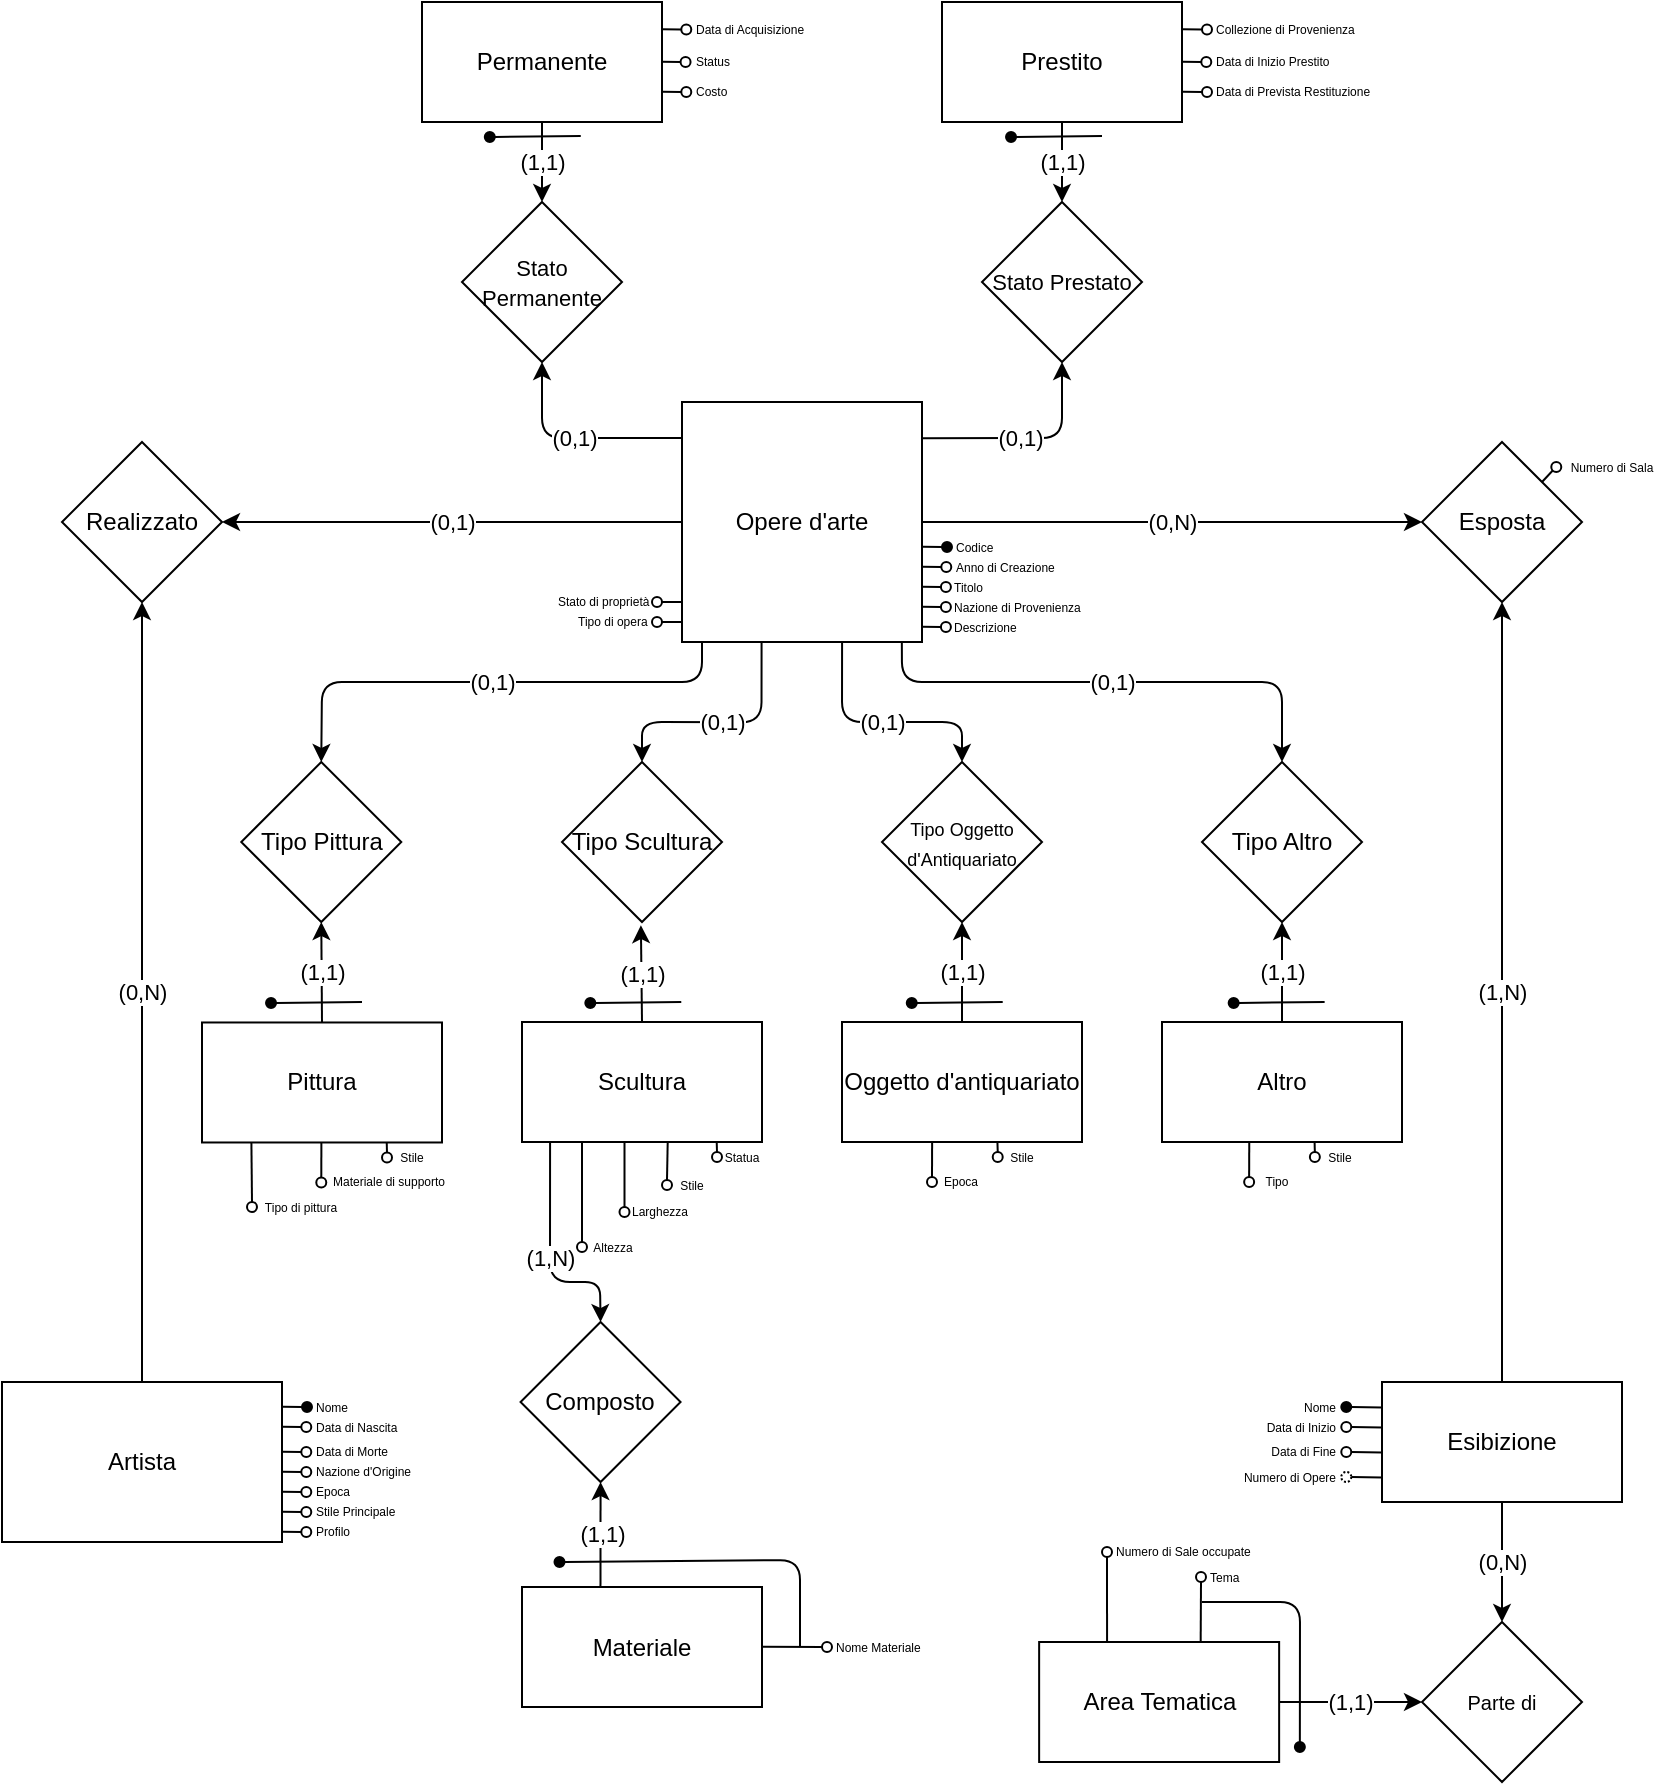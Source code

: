 <mxfile version="14.7.2" type="device"><diagram id="R2lEEEUBdFMjLlhIrx00" name="Page-1"><mxGraphModel dx="677" dy="336" grid="1" gridSize="10" guides="1" tooltips="1" connect="1" arrows="1" fold="1" page="1" pageScale="1" pageWidth="850" pageHeight="1100" math="0" shadow="0" extFonts="Permanent Marker^https://fonts.googleapis.com/css?family=Permanent+Marker"><root><mxCell id="0"/><mxCell id="1" parent="0"/><mxCell id="EnOq9bsnsC2xTvTKU3Hf-1" value="Opere d'arte" style="rounded=0;whiteSpace=wrap;html=1;" parent="1" vertex="1"><mxGeometry x="360" y="230" width="120" height="120" as="geometry"/></mxCell><mxCell id="EnOq9bsnsC2xTvTKU3Hf-3" value="Artista" style="rounded=0;whiteSpace=wrap;html=1;" parent="1" vertex="1"><mxGeometry x="20" y="720" width="140" height="80" as="geometry"/></mxCell><mxCell id="EnOq9bsnsC2xTvTKU3Hf-4" value="Esibizione" style="rounded=0;whiteSpace=wrap;html=1;" parent="1" vertex="1"><mxGeometry x="710" y="720" width="120" height="60" as="geometry"/></mxCell><mxCell id="EnOq9bsnsC2xTvTKU3Hf-15" value="Prestito" style="rounded=0;whiteSpace=wrap;html=1;" parent="1" vertex="1"><mxGeometry x="490" y="30" width="120" height="60" as="geometry"/></mxCell><mxCell id="EnOq9bsnsC2xTvTKU3Hf-16" value="Permanente" style="rounded=0;whiteSpace=wrap;html=1;" parent="1" vertex="1"><mxGeometry x="230" y="30" width="120" height="60" as="geometry"/></mxCell><mxCell id="EnOq9bsnsC2xTvTKU3Hf-20" value="Oggetto d'antiquariato" style="rounded=0;whiteSpace=wrap;html=1;" parent="1" vertex="1"><mxGeometry x="440" y="540" width="120" height="60" as="geometry"/></mxCell><mxCell id="EnOq9bsnsC2xTvTKU3Hf-21" value="Scultura" style="rounded=0;whiteSpace=wrap;html=1;" parent="1" vertex="1"><mxGeometry x="280" y="540" width="120" height="60" as="geometry"/></mxCell><mxCell id="EnOq9bsnsC2xTvTKU3Hf-22" value="Pittura" style="rounded=0;whiteSpace=wrap;html=1;" parent="1" vertex="1"><mxGeometry x="120" y="540.24" width="120" height="60" as="geometry"/></mxCell><mxCell id="EnOq9bsnsC2xTvTKU3Hf-23" value="Altro" style="rounded=0;whiteSpace=wrap;html=1;" parent="1" vertex="1"><mxGeometry x="600" y="540" width="120" height="60" as="geometry"/></mxCell><mxCell id="EnOq9bsnsC2xTvTKU3Hf-41" value="Realizzato" style="rhombus;whiteSpace=wrap;html=1;" parent="1" vertex="1"><mxGeometry x="50" y="250" width="80" height="80" as="geometry"/></mxCell><mxCell id="EnOq9bsnsC2xTvTKU3Hf-42" value="" style="endArrow=classic;html=1;fillColor=#000000;exitX=0.5;exitY=0;exitDx=0;exitDy=0;entryX=0.5;entryY=1;entryDx=0;entryDy=0;" parent="1" source="EnOq9bsnsC2xTvTKU3Hf-3" target="EnOq9bsnsC2xTvTKU3Hf-41" edge="1"><mxGeometry relative="1" as="geometry"><mxPoint x="370" y="380" as="sourcePoint"/><mxPoint x="470" y="380" as="targetPoint"/></mxGeometry></mxCell><mxCell id="EnOq9bsnsC2xTvTKU3Hf-43" value="(0,N)" style="edgeLabel;resizable=0;html=1;align=center;verticalAlign=middle;" parent="EnOq9bsnsC2xTvTKU3Hf-42" connectable="0" vertex="1"><mxGeometry relative="1" as="geometry"/></mxCell><mxCell id="EnOq9bsnsC2xTvTKU3Hf-44" value="" style="endArrow=classic;html=1;fillColor=#000000;exitX=0;exitY=0.5;exitDx=0;exitDy=0;entryX=1;entryY=0.5;entryDx=0;entryDy=0;" parent="1" source="EnOq9bsnsC2xTvTKU3Hf-1" target="EnOq9bsnsC2xTvTKU3Hf-41" edge="1"><mxGeometry relative="1" as="geometry"><mxPoint x="370" y="380" as="sourcePoint"/><mxPoint x="470" y="380" as="targetPoint"/></mxGeometry></mxCell><mxCell id="EnOq9bsnsC2xTvTKU3Hf-45" value="(0,1)" style="edgeLabel;resizable=0;html=1;align=center;verticalAlign=middle;" parent="EnOq9bsnsC2xTvTKU3Hf-44" connectable="0" vertex="1"><mxGeometry relative="1" as="geometry"/></mxCell><mxCell id="EnOq9bsnsC2xTvTKU3Hf-46" value="Esposta" style="rhombus;whiteSpace=wrap;html=1;" parent="1" vertex="1"><mxGeometry x="730" y="250" width="80" height="80" as="geometry"/></mxCell><mxCell id="EnOq9bsnsC2xTvTKU3Hf-49" value="" style="endArrow=classic;html=1;fillColor=#000000;entryX=0;entryY=0.5;entryDx=0;entryDy=0;" parent="1" source="EnOq9bsnsC2xTvTKU3Hf-1" target="EnOq9bsnsC2xTvTKU3Hf-46" edge="1"><mxGeometry relative="1" as="geometry"><mxPoint x="370" y="380" as="sourcePoint"/><mxPoint x="470" y="380" as="targetPoint"/></mxGeometry></mxCell><mxCell id="EnOq9bsnsC2xTvTKU3Hf-50" value="(0,N)" style="edgeLabel;resizable=0;html=1;align=center;verticalAlign=middle;" parent="EnOq9bsnsC2xTvTKU3Hf-49" connectable="0" vertex="1"><mxGeometry relative="1" as="geometry"/></mxCell><mxCell id="EnOq9bsnsC2xTvTKU3Hf-51" value="" style="endArrow=classic;html=1;fillColor=#000000;exitX=0.5;exitY=0;exitDx=0;exitDy=0;entryX=0.5;entryY=1;entryDx=0;entryDy=0;" parent="1" source="EnOq9bsnsC2xTvTKU3Hf-4" target="EnOq9bsnsC2xTvTKU3Hf-46" edge="1"><mxGeometry relative="1" as="geometry"><mxPoint x="370" y="380" as="sourcePoint"/><mxPoint x="470" y="380" as="targetPoint"/></mxGeometry></mxCell><mxCell id="EnOq9bsnsC2xTvTKU3Hf-52" value="(1,N)" style="edgeLabel;resizable=0;html=1;align=center;verticalAlign=middle;" parent="EnOq9bsnsC2xTvTKU3Hf-51" connectable="0" vertex="1"><mxGeometry relative="1" as="geometry"/></mxCell><mxCell id="IxloWlisKOWCF-c3Xlr8-7" value="" style="endArrow=none;html=1;entryX=0;entryY=0.5;entryDx=0;entryDy=0;exitX=1.003;exitY=0.603;exitDx=0;exitDy=0;exitPerimeter=0;" parent="1" source="EnOq9bsnsC2xTvTKU3Hf-1" target="IxloWlisKOWCF-c3Xlr8-8" edge="1"><mxGeometry width="50" height="50" relative="1" as="geometry"><mxPoint x="480" y="303" as="sourcePoint"/><mxPoint x="490" y="296" as="targetPoint"/><Array as="points"/></mxGeometry></mxCell><mxCell id="IxloWlisKOWCF-c3Xlr8-8" value="" style="ellipse;whiteSpace=wrap;html=1;aspect=fixed;fillColor=#000000;" parent="1" vertex="1"><mxGeometry x="490" y="300" width="5" height="5" as="geometry"/></mxCell><mxCell id="IxloWlisKOWCF-c3Xlr8-10" value="Codice" style="text;html=1;align=left;verticalAlign=middle;whiteSpace=wrap;rounded=0;shadow=0;fontSize=6;" parent="1" vertex="1"><mxGeometry x="495" y="297.5" width="30" height="10" as="geometry"/></mxCell><mxCell id="IxloWlisKOWCF-c3Xlr8-11" value="" style="endArrow=none;html=1;entryX=0;entryY=0.5;entryDx=0;entryDy=0;exitX=1.003;exitY=0.603;exitDx=0;exitDy=0;exitPerimeter=0;" parent="1" target="IxloWlisKOWCF-c3Xlr8-12" edge="1"><mxGeometry width="50" height="50" relative="1" as="geometry"><mxPoint x="480" y="312.36" as="sourcePoint"/><mxPoint x="489.64" y="306" as="targetPoint"/><Array as="points"/></mxGeometry></mxCell><mxCell id="IxloWlisKOWCF-c3Xlr8-12" value="" style="ellipse;whiteSpace=wrap;html=1;aspect=fixed;fillColor=none;" parent="1" vertex="1"><mxGeometry x="489.64" y="310" width="5" height="5" as="geometry"/></mxCell><mxCell id="IxloWlisKOWCF-c3Xlr8-13" value="Anno di Creazione" style="text;html=1;align=left;verticalAlign=middle;whiteSpace=wrap;rounded=0;shadow=0;fontSize=6;" parent="1" vertex="1"><mxGeometry x="494.64" y="307.5" width="55.36" height="10" as="geometry"/></mxCell><mxCell id="IxloWlisKOWCF-c3Xlr8-14" value="" style="endArrow=none;html=1;entryX=0;entryY=0.5;entryDx=0;entryDy=0;exitX=1.003;exitY=0.603;exitDx=0;exitDy=0;exitPerimeter=0;" parent="1" target="IxloWlisKOWCF-c3Xlr8-15" edge="1"><mxGeometry width="50" height="50" relative="1" as="geometry"><mxPoint x="479.82" y="322.36" as="sourcePoint"/><mxPoint x="489.46" y="316" as="targetPoint"/><Array as="points"/></mxGeometry></mxCell><mxCell id="IxloWlisKOWCF-c3Xlr8-15" value="" style="ellipse;whiteSpace=wrap;html=1;aspect=fixed;fillColor=none;" parent="1" vertex="1"><mxGeometry x="489.46" y="320" width="5" height="5" as="geometry"/></mxCell><mxCell id="IxloWlisKOWCF-c3Xlr8-16" value="Titolo" style="text;html=1;align=left;verticalAlign=middle;whiteSpace=wrap;rounded=0;shadow=0;fontSize=6;" parent="1" vertex="1"><mxGeometry x="494.46" y="317.5" width="30.36" height="10" as="geometry"/></mxCell><mxCell id="IxloWlisKOWCF-c3Xlr8-17" value="" style="endArrow=none;html=1;entryX=0;entryY=0.5;entryDx=0;entryDy=0;exitX=1.003;exitY=0.603;exitDx=0;exitDy=0;exitPerimeter=0;" parent="1" target="IxloWlisKOWCF-c3Xlr8-18" edge="1"><mxGeometry width="50" height="50" relative="1" as="geometry"><mxPoint x="479.82" y="342.36" as="sourcePoint"/><mxPoint x="489.46" y="336" as="targetPoint"/><Array as="points"/></mxGeometry></mxCell><mxCell id="IxloWlisKOWCF-c3Xlr8-18" value="" style="ellipse;whiteSpace=wrap;html=1;aspect=fixed;fillColor=none;" parent="1" vertex="1"><mxGeometry x="489.46" y="340" width="5" height="5" as="geometry"/></mxCell><mxCell id="IxloWlisKOWCF-c3Xlr8-19" value="Descrizione" style="text;html=1;align=left;verticalAlign=middle;whiteSpace=wrap;rounded=0;shadow=0;fontSize=6;" parent="1" vertex="1"><mxGeometry x="494.46" y="337.5" width="40.36" height="10" as="geometry"/></mxCell><mxCell id="IxloWlisKOWCF-c3Xlr8-22" value="" style="endArrow=none;html=1;entryX=0;entryY=0.5;entryDx=0;entryDy=0;exitX=1.003;exitY=0.603;exitDx=0;exitDy=0;exitPerimeter=0;" parent="1" target="IxloWlisKOWCF-c3Xlr8-23" edge="1"><mxGeometry width="50" height="50" relative="1" as="geometry"><mxPoint x="479.82" y="332.36" as="sourcePoint"/><mxPoint x="489.46" y="326" as="targetPoint"/><Array as="points"/></mxGeometry></mxCell><mxCell id="IxloWlisKOWCF-c3Xlr8-23" value="" style="ellipse;whiteSpace=wrap;html=1;aspect=fixed;fillColor=none;" parent="1" vertex="1"><mxGeometry x="489.46" y="330" width="5" height="5" as="geometry"/></mxCell><mxCell id="IxloWlisKOWCF-c3Xlr8-24" value="Nazione di Provenienza" style="text;html=1;align=left;verticalAlign=middle;whiteSpace=wrap;rounded=0;shadow=0;fontSize=6;" parent="1" vertex="1"><mxGeometry x="494.46" y="327.5" width="70.36" height="10" as="geometry"/></mxCell><mxCell id="dRcVWA5PhTg4nPUxJwBr-2" value="" style="endArrow=none;html=1;entryX=0;entryY=0.5;entryDx=0;entryDy=0;exitX=1.003;exitY=0.603;exitDx=0;exitDy=0;exitPerimeter=0;" parent="1" target="dRcVWA5PhTg4nPUxJwBr-3" edge="1"><mxGeometry width="50" height="50" relative="1" as="geometry"><mxPoint x="160.36" y="732.36" as="sourcePoint"/><mxPoint x="170" y="726" as="targetPoint"/><Array as="points"/></mxGeometry></mxCell><mxCell id="dRcVWA5PhTg4nPUxJwBr-3" value="" style="ellipse;whiteSpace=wrap;html=1;aspect=fixed;fillColor=#000000;" parent="1" vertex="1"><mxGeometry x="170" y="730" width="5" height="5" as="geometry"/></mxCell><mxCell id="dRcVWA5PhTg4nPUxJwBr-4" value="Nome" style="text;html=1;align=left;verticalAlign=middle;whiteSpace=wrap;rounded=0;shadow=0;fontSize=6;" parent="1" vertex="1"><mxGeometry x="175" y="727.5" width="25" height="10" as="geometry"/></mxCell><mxCell id="dRcVWA5PhTg4nPUxJwBr-5" value="" style="endArrow=none;html=1;entryX=0;entryY=0.5;entryDx=0;entryDy=0;exitX=1.003;exitY=0.603;exitDx=0;exitDy=0;exitPerimeter=0;" parent="1" target="dRcVWA5PhTg4nPUxJwBr-6" edge="1"><mxGeometry width="50" height="50" relative="1" as="geometry"><mxPoint x="160" y="742.36" as="sourcePoint"/><mxPoint x="169.64" y="736" as="targetPoint"/><Array as="points"/></mxGeometry></mxCell><mxCell id="dRcVWA5PhTg4nPUxJwBr-6" value="" style="ellipse;whiteSpace=wrap;html=1;aspect=fixed;fillColor=none;" parent="1" vertex="1"><mxGeometry x="169.64" y="740" width="5" height="5" as="geometry"/></mxCell><mxCell id="dRcVWA5PhTg4nPUxJwBr-7" value="Data di Nascita" style="text;html=1;align=left;verticalAlign=middle;whiteSpace=wrap;rounded=0;shadow=0;fontSize=6;" parent="1" vertex="1"><mxGeometry x="175" y="737.5" width="45" height="10" as="geometry"/></mxCell><mxCell id="dRcVWA5PhTg4nPUxJwBr-8" value="" style="endArrow=none;html=1;entryX=0;entryY=0.5;entryDx=0;entryDy=0;exitX=1.003;exitY=0.603;exitDx=0;exitDy=0;exitPerimeter=0;" parent="1" target="dRcVWA5PhTg4nPUxJwBr-9" edge="1"><mxGeometry width="50" height="50" relative="1" as="geometry"><mxPoint x="160" y="754.86" as="sourcePoint"/><mxPoint x="169.64" y="748.5" as="targetPoint"/><Array as="points"/></mxGeometry></mxCell><mxCell id="dRcVWA5PhTg4nPUxJwBr-9" value="" style="ellipse;whiteSpace=wrap;html=1;aspect=fixed;fillColor=none;" parent="1" vertex="1"><mxGeometry x="169.64" y="752.5" width="5" height="5" as="geometry"/></mxCell><mxCell id="dRcVWA5PhTg4nPUxJwBr-10" value="Data di Morte" style="text;html=1;align=left;verticalAlign=middle;whiteSpace=wrap;rounded=0;shadow=0;fontSize=6;" parent="1" vertex="1"><mxGeometry x="175" y="750" width="45" height="10" as="geometry"/></mxCell><mxCell id="dRcVWA5PhTg4nPUxJwBr-11" value="" style="endArrow=none;html=1;entryX=0;entryY=0.5;entryDx=0;entryDy=0;exitX=1.003;exitY=0.603;exitDx=0;exitDy=0;exitPerimeter=0;" parent="1" target="dRcVWA5PhTg4nPUxJwBr-12" edge="1"><mxGeometry width="50" height="50" relative="1" as="geometry"><mxPoint x="160" y="774.86" as="sourcePoint"/><mxPoint x="169.64" y="768.5" as="targetPoint"/><Array as="points"/></mxGeometry></mxCell><mxCell id="dRcVWA5PhTg4nPUxJwBr-12" value="" style="ellipse;whiteSpace=wrap;html=1;aspect=fixed;fillColor=none;" parent="1" vertex="1"><mxGeometry x="169.64" y="772.5" width="5" height="5" as="geometry"/></mxCell><mxCell id="dRcVWA5PhTg4nPUxJwBr-13" value="Epoca" style="text;html=1;align=left;verticalAlign=middle;whiteSpace=wrap;rounded=0;shadow=0;fontSize=6;" parent="1" vertex="1"><mxGeometry x="175" y="770" width="25" height="10" as="geometry"/></mxCell><mxCell id="dRcVWA5PhTg4nPUxJwBr-14" value="" style="endArrow=none;html=1;entryX=0;entryY=0.5;entryDx=0;entryDy=0;exitX=1.003;exitY=0.603;exitDx=0;exitDy=0;exitPerimeter=0;" parent="1" target="dRcVWA5PhTg4nPUxJwBr-15" edge="1"><mxGeometry width="50" height="50" relative="1" as="geometry"><mxPoint x="160" y="764.86" as="sourcePoint"/><mxPoint x="169.64" y="758.5" as="targetPoint"/><Array as="points"/></mxGeometry></mxCell><mxCell id="dRcVWA5PhTg4nPUxJwBr-15" value="" style="ellipse;whiteSpace=wrap;html=1;aspect=fixed;fillColor=none;" parent="1" vertex="1"><mxGeometry x="169.64" y="762.5" width="5" height="5" as="geometry"/></mxCell><mxCell id="dRcVWA5PhTg4nPUxJwBr-16" value="Nazione d'Origine" style="text;html=1;align=left;verticalAlign=middle;whiteSpace=wrap;rounded=0;shadow=0;fontSize=6;" parent="1" vertex="1"><mxGeometry x="175" y="760" width="55" height="10" as="geometry"/></mxCell><mxCell id="dRcVWA5PhTg4nPUxJwBr-17" value="" style="endArrow=none;html=1;entryX=0;entryY=0.5;entryDx=0;entryDy=0;exitX=1.003;exitY=0.603;exitDx=0;exitDy=0;exitPerimeter=0;" parent="1" target="dRcVWA5PhTg4nPUxJwBr-18" edge="1"><mxGeometry width="50" height="50" relative="1" as="geometry"><mxPoint x="160" y="784.86" as="sourcePoint"/><mxPoint x="169.64" y="778.5" as="targetPoint"/><Array as="points"/></mxGeometry></mxCell><mxCell id="dRcVWA5PhTg4nPUxJwBr-18" value="" style="ellipse;whiteSpace=wrap;html=1;aspect=fixed;fillColor=none;" parent="1" vertex="1"><mxGeometry x="169.64" y="782.5" width="5" height="5" as="geometry"/></mxCell><mxCell id="dRcVWA5PhTg4nPUxJwBr-20" value="Stile Principale" style="text;html=1;align=left;verticalAlign=middle;whiteSpace=wrap;rounded=0;shadow=0;fontSize=6;" parent="1" vertex="1"><mxGeometry x="175" y="780" width="50.36" height="10" as="geometry"/></mxCell><mxCell id="dRcVWA5PhTg4nPUxJwBr-21" value="" style="endArrow=none;html=1;entryX=0;entryY=0.5;entryDx=0;entryDy=0;exitX=1.003;exitY=0.603;exitDx=0;exitDy=0;exitPerimeter=0;" parent="1" target="dRcVWA5PhTg4nPUxJwBr-22" edge="1"><mxGeometry width="50" height="50" relative="1" as="geometry"><mxPoint x="160" y="794.86" as="sourcePoint"/><mxPoint x="169.64" y="788.5" as="targetPoint"/><Array as="points"/></mxGeometry></mxCell><mxCell id="dRcVWA5PhTg4nPUxJwBr-22" value="" style="ellipse;whiteSpace=wrap;html=1;aspect=fixed;fillColor=none;" parent="1" vertex="1"><mxGeometry x="169.64" y="792.5" width="5" height="5" as="geometry"/></mxCell><mxCell id="dRcVWA5PhTg4nPUxJwBr-23" value="Profilo" style="text;html=1;align=left;verticalAlign=middle;whiteSpace=wrap;rounded=0;shadow=0;fontSize=6;" parent="1" vertex="1"><mxGeometry x="175" y="790" width="30.36" height="10" as="geometry"/></mxCell><mxCell id="dRcVWA5PhTg4nPUxJwBr-96" value="" style="endArrow=none;html=1;entryX=1;entryY=0.5;entryDx=0;entryDy=0;" parent="1" target="dRcVWA5PhTg4nPUxJwBr-97" edge="1"><mxGeometry width="50" height="50" relative="1" as="geometry"><mxPoint x="710" y="732.75" as="sourcePoint"/><mxPoint x="689.64" y="726" as="targetPoint"/><Array as="points"/></mxGeometry></mxCell><mxCell id="dRcVWA5PhTg4nPUxJwBr-97" value="" style="ellipse;whiteSpace=wrap;html=1;aspect=fixed;fillColor=#000000;" parent="1" vertex="1"><mxGeometry x="689.64" y="730" width="5" height="5" as="geometry"/></mxCell><mxCell id="dRcVWA5PhTg4nPUxJwBr-98" value="Nome" style="text;html=1;align=right;verticalAlign=middle;whiteSpace=wrap;rounded=0;shadow=0;fontSize=6;" parent="1" vertex="1"><mxGeometry x="658.93" y="727.5" width="30" height="10" as="geometry"/></mxCell><mxCell id="dRcVWA5PhTg4nPUxJwBr-118" value="" style="endArrow=none;html=1;entryX=1;entryY=0.5;entryDx=0;entryDy=0;" parent="1" target="dRcVWA5PhTg4nPUxJwBr-119" edge="1"><mxGeometry width="50" height="50" relative="1" as="geometry"><mxPoint x="710.0" y="742.75" as="sourcePoint"/><mxPoint x="689.64" y="736" as="targetPoint"/><Array as="points"/></mxGeometry></mxCell><mxCell id="dRcVWA5PhTg4nPUxJwBr-119" value="" style="ellipse;whiteSpace=wrap;html=1;aspect=fixed;fillColor=none;" parent="1" vertex="1"><mxGeometry x="689.64" y="740" width="5" height="5" as="geometry"/></mxCell><mxCell id="dRcVWA5PhTg4nPUxJwBr-120" value="Data di Inizio" style="text;html=1;align=right;verticalAlign=middle;whiteSpace=wrap;rounded=0;shadow=0;fontSize=6;" parent="1" vertex="1"><mxGeometry x="648.93" y="737.5" width="40" height="10" as="geometry"/></mxCell><mxCell id="dRcVWA5PhTg4nPUxJwBr-121" value="" style="endArrow=none;html=1;entryX=1;entryY=0.5;entryDx=0;entryDy=0;" parent="1" target="dRcVWA5PhTg4nPUxJwBr-122" edge="1"><mxGeometry width="50" height="50" relative="1" as="geometry"><mxPoint x="710" y="755.25" as="sourcePoint"/><mxPoint x="689.64" y="748.5" as="targetPoint"/><Array as="points"/></mxGeometry></mxCell><mxCell id="dRcVWA5PhTg4nPUxJwBr-122" value="" style="ellipse;whiteSpace=wrap;html=1;aspect=fixed;fillColor=none;" parent="1" vertex="1"><mxGeometry x="689.64" y="752.5" width="5" height="5" as="geometry"/></mxCell><mxCell id="dRcVWA5PhTg4nPUxJwBr-123" value="Data di Fine" style="text;html=1;align=right;verticalAlign=middle;whiteSpace=wrap;rounded=0;shadow=0;fontSize=6;" parent="1" vertex="1"><mxGeometry x="648.93" y="750" width="40" height="10" as="geometry"/></mxCell><mxCell id="dRcVWA5PhTg4nPUxJwBr-135" value="" style="endArrow=none;html=1;entryX=0.5;entryY=0;entryDx=0;entryDy=0;" parent="1" target="dRcVWA5PhTg4nPUxJwBr-136" edge="1"><mxGeometry width="50" height="50" relative="1" as="geometry"><mxPoint x="212.36" y="600.24" as="sourcePoint"/><mxPoint x="210" y="601.24" as="targetPoint"/><Array as="points"/></mxGeometry></mxCell><mxCell id="dRcVWA5PhTg4nPUxJwBr-136" value="" style="ellipse;whiteSpace=wrap;html=1;aspect=fixed;fillColor=none;" parent="1" vertex="1"><mxGeometry x="210" y="605.24" width="5" height="5" as="geometry"/></mxCell><mxCell id="dRcVWA5PhTg4nPUxJwBr-137" value="Stile" style="text;html=1;align=center;verticalAlign=middle;whiteSpace=wrap;rounded=0;shadow=0;fontSize=6;" parent="1" vertex="1"><mxGeometry x="215" y="602.74" width="20" height="10" as="geometry"/></mxCell><mxCell id="dRcVWA5PhTg4nPUxJwBr-144" value="" style="endArrow=none;html=1;entryX=0.5;entryY=0;entryDx=0;entryDy=0;exitX=0.563;exitY=1;exitDx=0;exitDy=0;exitPerimeter=0;" parent="1" target="dRcVWA5PhTg4nPUxJwBr-145" edge="1"><mxGeometry width="50" height="50" relative="1" as="geometry"><mxPoint x="179.7" y="600.24" as="sourcePoint"/><mxPoint x="177.14" y="613.74" as="targetPoint"/><Array as="points"/></mxGeometry></mxCell><mxCell id="dRcVWA5PhTg4nPUxJwBr-145" value="" style="ellipse;whiteSpace=wrap;html=1;aspect=fixed;fillColor=none;" parent="1" vertex="1"><mxGeometry x="177.14" y="617.74" width="5" height="5" as="geometry"/></mxCell><mxCell id="dRcVWA5PhTg4nPUxJwBr-146" value="Materiale di supporto" style="text;html=1;align=center;verticalAlign=middle;whiteSpace=wrap;rounded=0;shadow=0;fontSize=6;" parent="1" vertex="1"><mxGeometry x="182.14" y="615.24" width="62.5" height="10" as="geometry"/></mxCell><mxCell id="dRcVWA5PhTg4nPUxJwBr-151" value="" style="endArrow=none;html=1;entryX=0.5;entryY=0;entryDx=0;entryDy=0;exitX=0.435;exitY=1.004;exitDx=0;exitDy=0;exitPerimeter=0;" parent="1" target="dRcVWA5PhTg4nPUxJwBr-152" edge="1"><mxGeometry width="50" height="50" relative="1" as="geometry"><mxPoint x="144.7" y="600.24" as="sourcePoint"/><mxPoint x="142.5" y="626" as="targetPoint"/><Array as="points"/></mxGeometry></mxCell><mxCell id="dRcVWA5PhTg4nPUxJwBr-152" value="" style="ellipse;whiteSpace=wrap;html=1;aspect=fixed;fillColor=none;" parent="1" vertex="1"><mxGeometry x="142.5" y="630" width="5" height="5" as="geometry"/></mxCell><mxCell id="dRcVWA5PhTg4nPUxJwBr-153" value="Tipo di pittura" style="text;html=1;align=center;verticalAlign=middle;whiteSpace=wrap;rounded=0;shadow=0;fontSize=6;" parent="1" vertex="1"><mxGeometry x="147.5" y="627.5" width="42.5" height="10" as="geometry"/></mxCell><mxCell id="dRcVWA5PhTg4nPUxJwBr-154" value="" style="endArrow=none;html=1;entryX=0.5;entryY=0;entryDx=0;entryDy=0;exitX=0.607;exitY=1.008;exitDx=0;exitDy=0;exitPerimeter=0;" parent="1" source="EnOq9bsnsC2xTvTKU3Hf-21" target="dRcVWA5PhTg4nPUxJwBr-155" edge="1"><mxGeometry width="50" height="50" relative="1" as="geometry"><mxPoint x="352.36" y="614.0" as="sourcePoint"/><mxPoint x="350" y="615" as="targetPoint"/><Array as="points"/></mxGeometry></mxCell><mxCell id="dRcVWA5PhTg4nPUxJwBr-155" value="" style="ellipse;whiteSpace=wrap;html=1;aspect=fixed;fillColor=none;" parent="1" vertex="1"><mxGeometry x="350" y="619" width="5" height="5" as="geometry"/></mxCell><mxCell id="dRcVWA5PhTg4nPUxJwBr-156" value="Stile" style="text;html=1;align=center;verticalAlign=middle;whiteSpace=wrap;rounded=0;shadow=0;fontSize=6;" parent="1" vertex="1"><mxGeometry x="355" y="616.5" width="20" height="10" as="geometry"/></mxCell><mxCell id="dRcVWA5PhTg4nPUxJwBr-157" value="" style="endArrow=none;html=1;entryX=0.5;entryY=0;entryDx=0;entryDy=0;exitX=0.427;exitY=0.997;exitDx=0;exitDy=0;exitPerimeter=0;" parent="1" source="EnOq9bsnsC2xTvTKU3Hf-21" target="dRcVWA5PhTg4nPUxJwBr-158" edge="1"><mxGeometry width="50" height="50" relative="1" as="geometry"><mxPoint x="331.31" y="615.0" as="sourcePoint"/><mxPoint x="328.75" y="628.5" as="targetPoint"/><Array as="points"/></mxGeometry></mxCell><mxCell id="dRcVWA5PhTg4nPUxJwBr-158" value="" style="ellipse;whiteSpace=wrap;html=1;aspect=fixed;fillColor=none;" parent="1" vertex="1"><mxGeometry x="328.75" y="632.5" width="5" height="5" as="geometry"/></mxCell><mxCell id="dRcVWA5PhTg4nPUxJwBr-170" value="" style="endArrow=none;html=1;entryX=0.5;entryY=0;entryDx=0;entryDy=0;exitX=0.25;exitY=1;exitDx=0;exitDy=0;" parent="1" source="EnOq9bsnsC2xTvTKU3Hf-21" target="dRcVWA5PhTg4nPUxJwBr-171" edge="1"><mxGeometry width="50" height="50" relative="1" as="geometry"><mxPoint x="310" y="610" as="sourcePoint"/><mxPoint x="307.5" y="646" as="targetPoint"/><Array as="points"/></mxGeometry></mxCell><mxCell id="dRcVWA5PhTg4nPUxJwBr-171" value="" style="ellipse;whiteSpace=wrap;html=1;aspect=fixed;fillColor=none;" parent="1" vertex="1"><mxGeometry x="307.5" y="650" width="5" height="5" as="geometry"/></mxCell><mxCell id="dRcVWA5PhTg4nPUxJwBr-172" value="Larghezza" style="text;html=1;align=center;verticalAlign=middle;whiteSpace=wrap;rounded=0;shadow=0;fontSize=6;" parent="1" vertex="1"><mxGeometry x="330" y="630" width="37.5" height="10" as="geometry"/></mxCell><mxCell id="dRcVWA5PhTg4nPUxJwBr-175" value="Altezza" style="text;html=1;align=center;verticalAlign=middle;whiteSpace=wrap;rounded=0;shadow=0;fontSize=6;" parent="1" vertex="1"><mxGeometry x="309.38" y="647.5" width="32.5" height="10" as="geometry"/></mxCell><mxCell id="dRcVWA5PhTg4nPUxJwBr-176" value="" style="endArrow=none;html=1;entryX=0.5;entryY=0;entryDx=0;entryDy=0;" parent="1" target="dRcVWA5PhTg4nPUxJwBr-177" edge="1"><mxGeometry width="50" height="50" relative="1" as="geometry"><mxPoint x="377.36" y="600.0" as="sourcePoint"/><mxPoint x="375" y="601" as="targetPoint"/><Array as="points"/></mxGeometry></mxCell><mxCell id="dRcVWA5PhTg4nPUxJwBr-177" value="" style="ellipse;whiteSpace=wrap;html=1;aspect=fixed;fillColor=none;" parent="1" vertex="1"><mxGeometry x="375" y="605" width="5" height="5" as="geometry"/></mxCell><mxCell id="dRcVWA5PhTg4nPUxJwBr-178" value="Statua" style="text;html=1;align=center;verticalAlign=middle;whiteSpace=wrap;rounded=0;shadow=0;fontSize=6;" parent="1" vertex="1"><mxGeometry x="380" y="602.5" width="20" height="10" as="geometry"/></mxCell><mxCell id="dRcVWA5PhTg4nPUxJwBr-179" value="" style="endArrow=none;html=1;entryX=0.5;entryY=0;entryDx=0;entryDy=0;" parent="1" target="dRcVWA5PhTg4nPUxJwBr-180" edge="1"><mxGeometry width="50" height="50" relative="1" as="geometry"><mxPoint x="517.72" y="600.0" as="sourcePoint"/><mxPoint x="515.36" y="601" as="targetPoint"/><Array as="points"/></mxGeometry></mxCell><mxCell id="dRcVWA5PhTg4nPUxJwBr-180" value="" style="ellipse;whiteSpace=wrap;html=1;aspect=fixed;fillColor=none;" parent="1" vertex="1"><mxGeometry x="515.36" y="605" width="5" height="5" as="geometry"/></mxCell><mxCell id="dRcVWA5PhTg4nPUxJwBr-181" value="Stile" style="text;html=1;align=center;verticalAlign=middle;whiteSpace=wrap;rounded=0;shadow=0;fontSize=6;" parent="1" vertex="1"><mxGeometry x="520.36" y="602.5" width="20" height="10" as="geometry"/></mxCell><mxCell id="dRcVWA5PhTg4nPUxJwBr-182" value="" style="endArrow=none;html=1;entryX=0.5;entryY=0;entryDx=0;entryDy=0;exitX=0.563;exitY=1;exitDx=0;exitDy=0;exitPerimeter=0;" parent="1" target="dRcVWA5PhTg4nPUxJwBr-183" edge="1"><mxGeometry width="50" height="50" relative="1" as="geometry"><mxPoint x="485.06" y="600.0" as="sourcePoint"/><mxPoint x="482.5" y="613.5" as="targetPoint"/><Array as="points"/></mxGeometry></mxCell><mxCell id="dRcVWA5PhTg4nPUxJwBr-183" value="" style="ellipse;whiteSpace=wrap;html=1;aspect=fixed;fillColor=none;" parent="1" vertex="1"><mxGeometry x="482.5" y="617.5" width="5" height="5" as="geometry"/></mxCell><mxCell id="dRcVWA5PhTg4nPUxJwBr-184" value="Epoca" style="text;html=1;align=center;verticalAlign=middle;whiteSpace=wrap;rounded=0;shadow=0;fontSize=6;" parent="1" vertex="1"><mxGeometry x="487.5" y="615" width="22.5" height="10" as="geometry"/></mxCell><mxCell id="dRcVWA5PhTg4nPUxJwBr-188" value="" style="endArrow=none;html=1;entryX=0.5;entryY=0;entryDx=0;entryDy=0;" parent="1" target="dRcVWA5PhTg4nPUxJwBr-189" edge="1"><mxGeometry width="50" height="50" relative="1" as="geometry"><mxPoint x="676.29" y="600.0" as="sourcePoint"/><mxPoint x="673.93" y="601" as="targetPoint"/><Array as="points"/></mxGeometry></mxCell><mxCell id="dRcVWA5PhTg4nPUxJwBr-189" value="" style="ellipse;whiteSpace=wrap;html=1;aspect=fixed;fillColor=none;" parent="1" vertex="1"><mxGeometry x="673.93" y="605" width="5" height="5" as="geometry"/></mxCell><mxCell id="dRcVWA5PhTg4nPUxJwBr-190" value="Stile" style="text;html=1;align=center;verticalAlign=middle;whiteSpace=wrap;rounded=0;shadow=0;fontSize=6;" parent="1" vertex="1"><mxGeometry x="678.93" y="602.5" width="20" height="10" as="geometry"/></mxCell><mxCell id="dRcVWA5PhTg4nPUxJwBr-191" value="" style="endArrow=none;html=1;entryX=0.5;entryY=0;entryDx=0;entryDy=0;exitX=0.563;exitY=1;exitDx=0;exitDy=0;exitPerimeter=0;" parent="1" target="dRcVWA5PhTg4nPUxJwBr-192" edge="1"><mxGeometry width="50" height="50" relative="1" as="geometry"><mxPoint x="643.63" y="600.0" as="sourcePoint"/><mxPoint x="641.07" y="613.5" as="targetPoint"/><Array as="points"/></mxGeometry></mxCell><mxCell id="dRcVWA5PhTg4nPUxJwBr-192" value="" style="ellipse;whiteSpace=wrap;html=1;aspect=fixed;fillColor=none;" parent="1" vertex="1"><mxGeometry x="641.07" y="617.5" width="5" height="5" as="geometry"/></mxCell><mxCell id="dRcVWA5PhTg4nPUxJwBr-193" value="Tipo" style="text;html=1;align=center;verticalAlign=middle;whiteSpace=wrap;rounded=0;shadow=0;fontSize=6;" parent="1" vertex="1"><mxGeometry x="646.07" y="615" width="22.5" height="10" as="geometry"/></mxCell><mxCell id="dRcVWA5PhTg4nPUxJwBr-197" value="" style="endArrow=none;html=1;entryX=0;entryY=0.5;entryDx=0;entryDy=0;exitX=1.003;exitY=0.603;exitDx=0;exitDy=0;exitPerimeter=0;" parent="1" target="dRcVWA5PhTg4nPUxJwBr-198" edge="1"><mxGeometry width="50" height="50" relative="1" as="geometry"><mxPoint x="350" y="43.61" as="sourcePoint"/><mxPoint x="359.64" y="37.25" as="targetPoint"/><Array as="points"/></mxGeometry></mxCell><mxCell id="dRcVWA5PhTg4nPUxJwBr-198" value="" style="ellipse;whiteSpace=wrap;html=1;aspect=fixed;fillColor=none;" parent="1" vertex="1"><mxGeometry x="359.64" y="41.25" width="5" height="5" as="geometry"/></mxCell><mxCell id="dRcVWA5PhTg4nPUxJwBr-199" value="Data di Acquisizione&amp;nbsp;" style="text;html=1;align=left;verticalAlign=middle;whiteSpace=wrap;rounded=0;shadow=0;fontSize=6;" parent="1" vertex="1"><mxGeometry x="365" y="38.75" width="65.36" height="10" as="geometry"/></mxCell><mxCell id="dRcVWA5PhTg4nPUxJwBr-200" value="" style="endArrow=none;html=1;entryX=0;entryY=0.5;entryDx=0;entryDy=0;exitX=1.003;exitY=0.603;exitDx=0;exitDy=0;exitPerimeter=0;" parent="1" target="dRcVWA5PhTg4nPUxJwBr-201" edge="1"><mxGeometry width="50" height="50" relative="1" as="geometry"><mxPoint x="349.64" y="59.86" as="sourcePoint"/><mxPoint x="359.28" y="53.5" as="targetPoint"/><Array as="points"/></mxGeometry></mxCell><mxCell id="dRcVWA5PhTg4nPUxJwBr-201" value="" style="ellipse;whiteSpace=wrap;html=1;aspect=fixed;fillColor=none;" parent="1" vertex="1"><mxGeometry x="359.28" y="57.5" width="5" height="5" as="geometry"/></mxCell><mxCell id="dRcVWA5PhTg4nPUxJwBr-202" value="Status" style="text;html=1;align=left;verticalAlign=middle;whiteSpace=wrap;rounded=0;shadow=0;fontSize=6;" parent="1" vertex="1"><mxGeometry x="364.64" y="55" width="25.36" height="10" as="geometry"/></mxCell><mxCell id="dRcVWA5PhTg4nPUxJwBr-206" value="" style="endArrow=none;html=1;entryX=0;entryY=0.5;entryDx=0;entryDy=0;exitX=1.003;exitY=0.603;exitDx=0;exitDy=0;exitPerimeter=0;" parent="1" target="dRcVWA5PhTg4nPUxJwBr-207" edge="1"><mxGeometry width="50" height="50" relative="1" as="geometry"><mxPoint x="350" y="74.86" as="sourcePoint"/><mxPoint x="359.64" y="68.5" as="targetPoint"/><Array as="points"/></mxGeometry></mxCell><mxCell id="dRcVWA5PhTg4nPUxJwBr-207" value="" style="ellipse;whiteSpace=wrap;html=1;aspect=fixed;fillColor=none;" parent="1" vertex="1"><mxGeometry x="359.64" y="72.5" width="5" height="5" as="geometry"/></mxCell><mxCell id="dRcVWA5PhTg4nPUxJwBr-208" value="Costo" style="text;html=1;align=left;verticalAlign=middle;whiteSpace=wrap;rounded=0;shadow=0;fontSize=6;" parent="1" vertex="1"><mxGeometry x="365" y="70" width="25.36" height="10" as="geometry"/></mxCell><mxCell id="dRcVWA5PhTg4nPUxJwBr-210" value="" style="endArrow=none;html=1;entryX=0;entryY=0.5;entryDx=0;entryDy=0;exitX=1.003;exitY=0.603;exitDx=0;exitDy=0;exitPerimeter=0;" parent="1" target="dRcVWA5PhTg4nPUxJwBr-211" edge="1"><mxGeometry width="50" height="50" relative="1" as="geometry"><mxPoint x="610.36" y="43.61" as="sourcePoint"/><mxPoint x="620" y="37.25" as="targetPoint"/><Array as="points"/></mxGeometry></mxCell><mxCell id="dRcVWA5PhTg4nPUxJwBr-211" value="" style="ellipse;whiteSpace=wrap;html=1;aspect=fixed;fillColor=none;" parent="1" vertex="1"><mxGeometry x="620" y="41.25" width="5" height="5" as="geometry"/></mxCell><mxCell id="dRcVWA5PhTg4nPUxJwBr-212" value="Collezione di Provenienza" style="text;html=1;align=left;verticalAlign=middle;whiteSpace=wrap;rounded=0;shadow=0;fontSize=6;" parent="1" vertex="1"><mxGeometry x="625.36" y="38.75" width="79.64" height="10" as="geometry"/></mxCell><mxCell id="dRcVWA5PhTg4nPUxJwBr-213" value="" style="endArrow=none;html=1;entryX=0;entryY=0.5;entryDx=0;entryDy=0;exitX=1.003;exitY=0.603;exitDx=0;exitDy=0;exitPerimeter=0;" parent="1" target="dRcVWA5PhTg4nPUxJwBr-214" edge="1"><mxGeometry width="50" height="50" relative="1" as="geometry"><mxPoint x="610" y="59.86" as="sourcePoint"/><mxPoint x="619.64" y="53.5" as="targetPoint"/><Array as="points"/></mxGeometry></mxCell><mxCell id="dRcVWA5PhTg4nPUxJwBr-214" value="" style="ellipse;whiteSpace=wrap;html=1;aspect=fixed;fillColor=none;" parent="1" vertex="1"><mxGeometry x="619.64" y="57.5" width="5" height="5" as="geometry"/></mxCell><mxCell id="dRcVWA5PhTg4nPUxJwBr-215" value="Data di Inizio Prestito" style="text;html=1;align=left;verticalAlign=middle;whiteSpace=wrap;rounded=0;shadow=0;fontSize=6;" parent="1" vertex="1"><mxGeometry x="625" y="55" width="60" height="10" as="geometry"/></mxCell><mxCell id="dRcVWA5PhTg4nPUxJwBr-216" value="" style="endArrow=none;html=1;entryX=0;entryY=0.5;entryDx=0;entryDy=0;exitX=1.003;exitY=0.603;exitDx=0;exitDy=0;exitPerimeter=0;" parent="1" target="dRcVWA5PhTg4nPUxJwBr-217" edge="1"><mxGeometry width="50" height="50" relative="1" as="geometry"><mxPoint x="610.36" y="74.86" as="sourcePoint"/><mxPoint x="620" y="68.5" as="targetPoint"/><Array as="points"/></mxGeometry></mxCell><mxCell id="dRcVWA5PhTg4nPUxJwBr-217" value="" style="ellipse;whiteSpace=wrap;html=1;aspect=fixed;fillColor=none;" parent="1" vertex="1"><mxGeometry x="620" y="72.5" width="5" height="5" as="geometry"/></mxCell><mxCell id="dRcVWA5PhTg4nPUxJwBr-218" value="Data di Prevista Restituzione" style="text;html=1;align=left;verticalAlign=middle;whiteSpace=wrap;rounded=0;shadow=0;fontSize=6;" parent="1" vertex="1"><mxGeometry x="625.36" y="70" width="79.64" height="10" as="geometry"/></mxCell><mxCell id="dRcVWA5PhTg4nPUxJwBr-223" value="" style="endArrow=none;html=1;entryX=1;entryY=0.5;entryDx=0;entryDy=0;" parent="1" target="dRcVWA5PhTg4nPUxJwBr-224" edge="1"><mxGeometry width="50" height="50" relative="1" as="geometry"><mxPoint x="710" y="767.75" as="sourcePoint"/><mxPoint x="689.64" y="761" as="targetPoint"/><Array as="points"/></mxGeometry></mxCell><mxCell id="dRcVWA5PhTg4nPUxJwBr-224" value="" style="ellipse;whiteSpace=wrap;html=1;aspect=fixed;fillColor=none;dashed=1;dashPattern=1 1;" parent="1" vertex="1"><mxGeometry x="689.64" y="765" width="5" height="5" as="geometry"/></mxCell><mxCell id="dRcVWA5PhTg4nPUxJwBr-225" value="Numero di Opere" style="text;html=1;align=right;verticalAlign=middle;whiteSpace=wrap;rounded=0;shadow=0;fontSize=6;" parent="1" vertex="1"><mxGeometry x="638.93" y="762.5" width="50" height="10" as="geometry"/></mxCell><mxCell id="dRcVWA5PhTg4nPUxJwBr-226" value="" style="endArrow=none;html=1;entryX=0;entryY=1;entryDx=0;entryDy=0;exitX=1;exitY=0;exitDx=0;exitDy=0;" parent="1" source="EnOq9bsnsC2xTvTKU3Hf-46" target="dRcVWA5PhTg4nPUxJwBr-227" edge="1"><mxGeometry width="50" height="50" relative="1" as="geometry"><mxPoint x="785" y="264.86" as="sourcePoint"/><mxPoint x="794.64" y="258.5" as="targetPoint"/><Array as="points"/></mxGeometry></mxCell><mxCell id="dRcVWA5PhTg4nPUxJwBr-227" value="" style="ellipse;whiteSpace=wrap;html=1;aspect=fixed;fillColor=none;" parent="1" vertex="1"><mxGeometry x="794.64" y="260" width="5" height="5" as="geometry"/></mxCell><mxCell id="dRcVWA5PhTg4nPUxJwBr-228" value="Numero di Sala" style="text;html=1;align=center;verticalAlign=middle;whiteSpace=wrap;rounded=0;shadow=0;fontSize=6;" parent="1" vertex="1"><mxGeometry x="800" y="257.5" width="50" height="10" as="geometry"/></mxCell><mxCell id="acXFlJqfGLC2-d5mO-V5-5" value="&lt;font size=&quot;1&quot;&gt;Parte di&lt;/font&gt;" style="rhombus;whiteSpace=wrap;html=1;fontSize=4;align=center;" parent="1" vertex="1"><mxGeometry x="730" y="840" width="80" height="80" as="geometry"/></mxCell><mxCell id="acXFlJqfGLC2-d5mO-V5-7" value="Area Tematica" style="rounded=0;whiteSpace=wrap;html=1;fontSize=12;align=center;" parent="1" vertex="1"><mxGeometry x="538.57" y="850" width="120" height="60" as="geometry"/></mxCell><mxCell id="acXFlJqfGLC2-d5mO-V5-12" value="" style="endArrow=classic;html=1;fillColor=#000000;entryX=0.5;entryY=0;entryDx=0;entryDy=0;exitX=0.5;exitY=1;exitDx=0;exitDy=0;" parent="1" source="EnOq9bsnsC2xTvTKU3Hf-4" target="acXFlJqfGLC2-d5mO-V5-5" edge="1"><mxGeometry relative="1" as="geometry"><mxPoint x="790" y="810" as="sourcePoint"/><mxPoint x="780" y="340" as="targetPoint"/></mxGeometry></mxCell><mxCell id="acXFlJqfGLC2-d5mO-V5-13" value="(0,N)" style="edgeLabel;resizable=0;html=1;align=center;verticalAlign=middle;" parent="acXFlJqfGLC2-d5mO-V5-12" connectable="0" vertex="1"><mxGeometry relative="1" as="geometry"><mxPoint as="offset"/></mxGeometry></mxCell><mxCell id="acXFlJqfGLC2-d5mO-V5-14" value="" style="endArrow=classic;html=1;fillColor=#000000;entryX=0;entryY=0.5;entryDx=0;entryDy=0;exitX=1;exitY=0.5;exitDx=0;exitDy=0;" parent="1" source="acXFlJqfGLC2-d5mO-V5-7" target="acXFlJqfGLC2-d5mO-V5-5" edge="1"><mxGeometry relative="1" as="geometry"><mxPoint x="660" y="880" as="sourcePoint"/><mxPoint x="780" y="850" as="targetPoint"/></mxGeometry></mxCell><mxCell id="acXFlJqfGLC2-d5mO-V5-15" value="(1,1)" style="edgeLabel;resizable=0;html=1;align=center;verticalAlign=middle;" parent="acXFlJqfGLC2-d5mO-V5-14" connectable="0" vertex="1"><mxGeometry relative="1" as="geometry"/></mxCell><mxCell id="acXFlJqfGLC2-d5mO-V5-16" value="" style="endArrow=none;html=1;fontSize=4;startArrow=none;" parent="1" source="acXFlJqfGLC2-d5mO-V5-17" edge="1"><mxGeometry width="50" height="50" relative="1" as="geometry"><mxPoint x="670" y="900" as="sourcePoint"/><mxPoint x="620" y="830" as="targetPoint"/><Array as="points"><mxPoint x="669" y="830"/></Array></mxGeometry></mxCell><mxCell id="acXFlJqfGLC2-d5mO-V5-17" value="" style="ellipse;whiteSpace=wrap;html=1;aspect=fixed;fillColor=#000000;" parent="1" vertex="1"><mxGeometry x="666.43" y="900" width="5" height="5" as="geometry"/></mxCell><mxCell id="acXFlJqfGLC2-d5mO-V5-18" value="" style="endArrow=none;html=1;fontSize=4;" parent="1" target="acXFlJqfGLC2-d5mO-V5-17" edge="1"><mxGeometry width="50" height="50" relative="1" as="geometry"><mxPoint x="670" y="900" as="sourcePoint"/><mxPoint x="670" y="830" as="targetPoint"/></mxGeometry></mxCell><mxCell id="acXFlJqfGLC2-d5mO-V5-20" value="" style="endArrow=none;html=1;entryX=0.5;entryY=1;entryDx=0;entryDy=0;exitX=0.673;exitY=0.001;exitDx=0;exitDy=0;exitPerimeter=0;" parent="1" source="acXFlJqfGLC2-d5mO-V5-7" target="acXFlJqfGLC2-d5mO-V5-21" edge="1"><mxGeometry width="50" height="50" relative="1" as="geometry"><mxPoint x="620" y="850" as="sourcePoint"/><mxPoint x="618.57" y="808.5" as="targetPoint"/><Array as="points"/></mxGeometry></mxCell><mxCell id="acXFlJqfGLC2-d5mO-V5-21" value="" style="ellipse;whiteSpace=wrap;html=1;aspect=fixed;fillColor=none;" parent="1" vertex="1"><mxGeometry x="617" y="815" width="5" height="5" as="geometry"/></mxCell><mxCell id="acXFlJqfGLC2-d5mO-V5-22" value="Tema" style="text;html=1;align=left;verticalAlign=middle;whiteSpace=wrap;rounded=0;shadow=0;fontSize=6;" parent="1" vertex="1"><mxGeometry x="622.0" y="812.5" width="40" height="10" as="geometry"/></mxCell><mxCell id="acXFlJqfGLC2-d5mO-V5-27" value="" style="endArrow=none;html=1;entryX=0.5;entryY=1;entryDx=0;entryDy=0;exitX=0.283;exitY=0;exitDx=0;exitDy=0;exitPerimeter=0;" parent="1" source="acXFlJqfGLC2-d5mO-V5-7" target="acXFlJqfGLC2-d5mO-V5-28" edge="1"><mxGeometry width="50" height="50" relative="1" as="geometry"><mxPoint x="572.33" y="835.06" as="sourcePoint"/><mxPoint x="571.57" y="793.5" as="targetPoint"/><Array as="points"/></mxGeometry></mxCell><mxCell id="acXFlJqfGLC2-d5mO-V5-28" value="" style="ellipse;whiteSpace=wrap;html=1;aspect=fixed;fillColor=none;" parent="1" vertex="1"><mxGeometry x="570" y="802.5" width="5" height="5" as="geometry"/></mxCell><mxCell id="acXFlJqfGLC2-d5mO-V5-29" value="Numero di Sale occupate" style="text;html=1;align=left;verticalAlign=middle;whiteSpace=wrap;rounded=0;shadow=0;fontSize=6;" parent="1" vertex="1"><mxGeometry x="575" y="800" width="75" height="10" as="geometry"/></mxCell><mxCell id="aOsj2-EUzN2ARyoQtAF9-1" value="&lt;font style=&quot;font-size: 11px&quot;&gt;Stato Permanente&lt;/font&gt;" style="rhombus;whiteSpace=wrap;html=1;" parent="1" vertex="1"><mxGeometry x="250" y="130" width="80" height="80" as="geometry"/></mxCell><mxCell id="aOsj2-EUzN2ARyoQtAF9-2" value="&lt;font style=&quot;font-size: 11px&quot;&gt;Stato Prestato&lt;/font&gt;" style="rhombus;whiteSpace=wrap;html=1;" parent="1" vertex="1"><mxGeometry x="510" y="130" width="80" height="80" as="geometry"/></mxCell><mxCell id="aOsj2-EUzN2ARyoQtAF9-3" value="Tipo Pittura" style="rhombus;whiteSpace=wrap;html=1;" parent="1" vertex="1"><mxGeometry x="139.64" y="410" width="80" height="80" as="geometry"/></mxCell><mxCell id="aOsj2-EUzN2ARyoQtAF9-4" value="Tipo Scultura" style="rhombus;whiteSpace=wrap;html=1;" parent="1" vertex="1"><mxGeometry x="300" y="410" width="80" height="80" as="geometry"/></mxCell><mxCell id="aOsj2-EUzN2ARyoQtAF9-5" value="&lt;font style=&quot;font-size: 9px&quot;&gt;Tipo Oggetto d'Antiquariato&lt;/font&gt;" style="rhombus;whiteSpace=wrap;html=1;" parent="1" vertex="1"><mxGeometry x="460" y="410" width="80" height="80" as="geometry"/></mxCell><mxCell id="aOsj2-EUzN2ARyoQtAF9-6" value="Tipo Altro" style="rhombus;whiteSpace=wrap;html=1;" parent="1" vertex="1"><mxGeometry x="620" y="410" width="80" height="80" as="geometry"/></mxCell><mxCell id="aOsj2-EUzN2ARyoQtAF9-7" value="" style="endArrow=classic;html=1;fillColor=#000000;entryX=0.5;entryY=0;entryDx=0;entryDy=0;exitX=0.916;exitY=1;exitDx=0;exitDy=0;exitPerimeter=0;" parent="1" source="EnOq9bsnsC2xTvTKU3Hf-1" target="aOsj2-EUzN2ARyoQtAF9-6" edge="1"><mxGeometry relative="1" as="geometry"><mxPoint x="480" y="360" as="sourcePoint"/><mxPoint x="650" y="350" as="targetPoint"/><Array as="points"><mxPoint x="470" y="370"/><mxPoint x="660" y="370"/></Array></mxGeometry></mxCell><mxCell id="aOsj2-EUzN2ARyoQtAF9-8" value="(0,1)" style="edgeLabel;resizable=0;html=1;align=center;verticalAlign=middle;" parent="aOsj2-EUzN2ARyoQtAF9-7" connectable="0" vertex="1"><mxGeometry relative="1" as="geometry"/></mxCell><mxCell id="aOsj2-EUzN2ARyoQtAF9-9" value="" style="endArrow=classic;html=1;fillColor=#000000;entryX=0.5;entryY=0;entryDx=0;entryDy=0;exitX=0.667;exitY=0.999;exitDx=0;exitDy=0;exitPerimeter=0;" parent="1" source="EnOq9bsnsC2xTvTKU3Hf-1" target="aOsj2-EUzN2ARyoQtAF9-5" edge="1"><mxGeometry relative="1" as="geometry"><mxPoint x="440" y="352" as="sourcePoint"/><mxPoint x="446.64" y="405.0" as="targetPoint"/><Array as="points"><mxPoint x="440" y="390"/><mxPoint x="500" y="390"/></Array></mxGeometry></mxCell><mxCell id="aOsj2-EUzN2ARyoQtAF9-10" value="(0,1)" style="edgeLabel;resizable=0;html=1;align=center;verticalAlign=middle;" parent="aOsj2-EUzN2ARyoQtAF9-9" connectable="0" vertex="1"><mxGeometry relative="1" as="geometry"/></mxCell><mxCell id="aOsj2-EUzN2ARyoQtAF9-11" value="" style="endArrow=classic;html=1;fillColor=#000000;entryX=0.5;entryY=0;entryDx=0;entryDy=0;exitX=0.667;exitY=0.999;exitDx=0;exitDy=0;exitPerimeter=0;" parent="1" target="aOsj2-EUzN2ARyoQtAF9-4" edge="1"><mxGeometry relative="1" as="geometry"><mxPoint x="399.79" y="350.0" as="sourcePoint"/><mxPoint x="458.5" y="410.12" as="targetPoint"/><Array as="points"><mxPoint x="399.75" y="390.12"/><mxPoint x="340" y="390"/></Array></mxGeometry></mxCell><mxCell id="aOsj2-EUzN2ARyoQtAF9-12" value="(0,1)" style="edgeLabel;resizable=0;html=1;align=center;verticalAlign=middle;" parent="aOsj2-EUzN2ARyoQtAF9-11" connectable="0" vertex="1"><mxGeometry relative="1" as="geometry"/></mxCell><mxCell id="aOsj2-EUzN2ARyoQtAF9-13" value="" style="endArrow=classic;html=1;fillColor=#000000;entryX=0.5;entryY=0;entryDx=0;entryDy=0;" parent="1" target="aOsj2-EUzN2ARyoQtAF9-3" edge="1"><mxGeometry relative="1" as="geometry"><mxPoint x="370" y="350" as="sourcePoint"/><mxPoint x="317.5" y="410" as="targetPoint"/><Array as="points"><mxPoint x="370" y="370"/><mxPoint x="180" y="370"/></Array></mxGeometry></mxCell><mxCell id="aOsj2-EUzN2ARyoQtAF9-14" value="(0,1)" style="edgeLabel;resizable=0;html=1;align=center;verticalAlign=middle;" parent="aOsj2-EUzN2ARyoQtAF9-13" connectable="0" vertex="1"><mxGeometry relative="1" as="geometry"/></mxCell><mxCell id="aOsj2-EUzN2ARyoQtAF9-21" value="" style="endArrow=classic;html=1;fillColor=#000000;entryX=0.5;entryY=1;entryDx=0;entryDy=0;exitX=0.5;exitY=0;exitDx=0;exitDy=0;" parent="1" target="aOsj2-EUzN2ARyoQtAF9-3" edge="1" source="EnOq9bsnsC2xTvTKU3Hf-22"><mxGeometry relative="1" as="geometry"><mxPoint x="150" y="500" as="sourcePoint"/><mxPoint x="120" y="550" as="targetPoint"/><Array as="points"/></mxGeometry></mxCell><mxCell id="aOsj2-EUzN2ARyoQtAF9-22" value="(1,1)" style="edgeLabel;resizable=0;html=1;align=center;verticalAlign=middle;" parent="aOsj2-EUzN2ARyoQtAF9-21" connectable="0" vertex="1"><mxGeometry relative="1" as="geometry"/></mxCell><mxCell id="aOsj2-EUzN2ARyoQtAF9-23" value="" style="endArrow=classic;html=1;fillColor=#000000;entryX=0.493;entryY=1.02;entryDx=0;entryDy=0;entryPerimeter=0;exitX=0.5;exitY=0;exitDx=0;exitDy=0;" parent="1" edge="1" target="aOsj2-EUzN2ARyoQtAF9-4" source="EnOq9bsnsC2xTvTKU3Hf-21"><mxGeometry relative="1" as="geometry"><mxPoint x="310" y="510" as="sourcePoint"/><mxPoint x="340.04" y="540.0" as="targetPoint"/><Array as="points"/></mxGeometry></mxCell><mxCell id="aOsj2-EUzN2ARyoQtAF9-24" value="(1,1)" style="edgeLabel;resizable=0;html=1;align=center;verticalAlign=middle;" parent="aOsj2-EUzN2ARyoQtAF9-23" connectable="0" vertex="1"><mxGeometry relative="1" as="geometry"/></mxCell><mxCell id="aOsj2-EUzN2ARyoQtAF9-25" value="" style="endArrow=classic;html=1;fillColor=#000000;exitX=0.5;exitY=0;exitDx=0;exitDy=0;entryX=0.5;entryY=1;entryDx=0;entryDy=0;" parent="1" edge="1" target="aOsj2-EUzN2ARyoQtAF9-5" source="EnOq9bsnsC2xTvTKU3Hf-20"><mxGeometry relative="1" as="geometry"><mxPoint x="500.0" y="490" as="sourcePoint"/><mxPoint x="520" y="520" as="targetPoint"/><Array as="points"/></mxGeometry></mxCell><mxCell id="aOsj2-EUzN2ARyoQtAF9-26" value="(1,1)" style="edgeLabel;resizable=0;html=1;align=center;verticalAlign=middle;" parent="aOsj2-EUzN2ARyoQtAF9-25" connectable="0" vertex="1"><mxGeometry relative="1" as="geometry"/></mxCell><mxCell id="aOsj2-EUzN2ARyoQtAF9-27" value="" style="endArrow=classic;html=1;fillColor=#000000;exitX=0.5;exitY=0;exitDx=0;exitDy=0;" parent="1" edge="1" source="EnOq9bsnsC2xTvTKU3Hf-23"><mxGeometry relative="1" as="geometry"><mxPoint x="659.83" y="490" as="sourcePoint"/><mxPoint x="660" y="490" as="targetPoint"/><Array as="points"/></mxGeometry></mxCell><mxCell id="aOsj2-EUzN2ARyoQtAF9-28" value="(1,1)" style="edgeLabel;resizable=0;html=1;align=center;verticalAlign=middle;" parent="aOsj2-EUzN2ARyoQtAF9-27" connectable="0" vertex="1"><mxGeometry relative="1" as="geometry"/></mxCell><mxCell id="aOsj2-EUzN2ARyoQtAF9-29" value="" style="endArrow=classic;html=1;fillColor=#000000;exitX=0.5;exitY=1;exitDx=0;exitDy=0;entryX=0.5;entryY=0;entryDx=0;entryDy=0;" parent="1" source="EnOq9bsnsC2xTvTKU3Hf-16" target="aOsj2-EUzN2ARyoQtAF9-1" edge="1"><mxGeometry relative="1" as="geometry"><mxPoint x="339.8" y="130" as="sourcePoint"/><mxPoint x="270" y="110" as="targetPoint"/><Array as="points"/></mxGeometry></mxCell><mxCell id="aOsj2-EUzN2ARyoQtAF9-30" value="(1,1)" style="edgeLabel;resizable=0;html=1;align=center;verticalAlign=middle;" parent="aOsj2-EUzN2ARyoQtAF9-29" connectable="0" vertex="1"><mxGeometry relative="1" as="geometry"/></mxCell><mxCell id="aOsj2-EUzN2ARyoQtAF9-31" value="" style="endArrow=classic;html=1;fillColor=#000000;entryX=0.5;entryY=0;entryDx=0;entryDy=0;" parent="1" edge="1" target="aOsj2-EUzN2ARyoQtAF9-2"><mxGeometry relative="1" as="geometry"><mxPoint x="550" y="90" as="sourcePoint"/><mxPoint x="550" y="90" as="targetPoint"/><Array as="points"/></mxGeometry></mxCell><mxCell id="aOsj2-EUzN2ARyoQtAF9-32" value="(1,1)" style="edgeLabel;resizable=0;html=1;align=center;verticalAlign=middle;" parent="aOsj2-EUzN2ARyoQtAF9-31" connectable="0" vertex="1"><mxGeometry relative="1" as="geometry"/></mxCell><mxCell id="aOsj2-EUzN2ARyoQtAF9-33" value="" style="endArrow=classic;html=1;fillColor=#000000;entryX=0.5;entryY=1;entryDx=0;entryDy=0;" parent="1" target="aOsj2-EUzN2ARyoQtAF9-1" edge="1"><mxGeometry relative="1" as="geometry"><mxPoint x="360" y="248" as="sourcePoint"/><mxPoint x="286.43" y="267.5" as="targetPoint"/><Array as="points"><mxPoint x="290" y="248"/></Array></mxGeometry></mxCell><mxCell id="aOsj2-EUzN2ARyoQtAF9-34" value="(0,1)" style="edgeLabel;resizable=0;html=1;align=center;verticalAlign=middle;" parent="aOsj2-EUzN2ARyoQtAF9-33" connectable="0" vertex="1"><mxGeometry relative="1" as="geometry"/></mxCell><mxCell id="aOsj2-EUzN2ARyoQtAF9-35" value="" style="endArrow=classic;html=1;fillColor=#000000;exitX=1;exitY=0.151;exitDx=0;exitDy=0;exitPerimeter=0;" parent="1" source="EnOq9bsnsC2xTvTKU3Hf-1" edge="1"><mxGeometry relative="1" as="geometry"><mxPoint x="490" y="248" as="sourcePoint"/><mxPoint x="550" y="210" as="targetPoint"/><Array as="points"><mxPoint x="550" y="248"/></Array></mxGeometry></mxCell><mxCell id="aOsj2-EUzN2ARyoQtAF9-36" value="(0,1)" style="edgeLabel;resizable=0;html=1;align=center;verticalAlign=middle;" parent="aOsj2-EUzN2ARyoQtAF9-35" connectable="0" vertex="1"><mxGeometry relative="1" as="geometry"><mxPoint x="-5" as="offset"/></mxGeometry></mxCell><mxCell id="aOsj2-EUzN2ARyoQtAF9-37" value="" style="endArrow=none;html=1;exitX=0.001;exitY=0.917;exitDx=0;exitDy=0;exitPerimeter=0;entryX=1;entryY=0.5;entryDx=0;entryDy=0;" parent="1" source="EnOq9bsnsC2xTvTKU3Hf-1" target="aOsj2-EUzN2ARyoQtAF9-38" edge="1"><mxGeometry width="50" height="50" relative="1" as="geometry"><mxPoint x="357.5" y="350" as="sourcePoint"/><mxPoint x="350" y="350.14" as="targetPoint"/><Array as="points"/></mxGeometry></mxCell><mxCell id="aOsj2-EUzN2ARyoQtAF9-38" value="" style="ellipse;whiteSpace=wrap;html=1;aspect=fixed;fillColor=none;" parent="1" vertex="1"><mxGeometry x="345" y="337.5" width="5" height="5" as="geometry"/></mxCell><mxCell id="aOsj2-EUzN2ARyoQtAF9-39" value="Stato di proprietà" style="text;html=1;align=left;verticalAlign=middle;whiteSpace=wrap;rounded=0;shadow=0;fontSize=6;" parent="1" vertex="1"><mxGeometry x="296.25" y="325" width="53.75" height="10" as="geometry"/></mxCell><mxCell id="aOsj2-EUzN2ARyoQtAF9-40" value="" style="endArrow=none;html=1;exitX=-0.004;exitY=0.833;exitDx=0;exitDy=0;exitPerimeter=0;entryX=1;entryY=0.5;entryDx=0;entryDy=0;" parent="1" source="EnOq9bsnsC2xTvTKU3Hf-1" target="aOsj2-EUzN2ARyoQtAF9-41" edge="1"><mxGeometry width="50" height="50" relative="1" as="geometry"><mxPoint x="353.75" y="320" as="sourcePoint"/><mxPoint x="346.25" y="320.14" as="targetPoint"/><Array as="points"/></mxGeometry></mxCell><mxCell id="aOsj2-EUzN2ARyoQtAF9-41" value="" style="ellipse;whiteSpace=wrap;html=1;aspect=fixed;fillColor=none;" parent="1" vertex="1"><mxGeometry x="345" y="327.5" width="5" height="5" as="geometry"/></mxCell><mxCell id="aOsj2-EUzN2ARyoQtAF9-42" value="Tipo di opera" style="text;html=1;align=left;verticalAlign=middle;whiteSpace=wrap;rounded=0;shadow=0;fontSize=6;" parent="1" vertex="1"><mxGeometry x="306.25" y="335" width="50" height="10" as="geometry"/></mxCell><mxCell id="Auz1k0oXW5ws8778DYmW-1" value="Materiale" style="rounded=0;whiteSpace=wrap;html=1;" parent="1" vertex="1"><mxGeometry x="280" y="822.5" width="120" height="60" as="geometry"/></mxCell><mxCell id="Auz1k0oXW5ws8778DYmW-2" value="Composto" style="rhombus;whiteSpace=wrap;html=1;" parent="1" vertex="1"><mxGeometry x="279.28" y="690" width="80" height="80" as="geometry"/></mxCell><mxCell id="Auz1k0oXW5ws8778DYmW-3" value="" style="endArrow=classic;html=1;fillColor=#000000;exitX=0.117;exitY=0.999;exitDx=0;exitDy=0;exitPerimeter=0;entryX=0.5;entryY=0;entryDx=0;entryDy=0;" parent="1" source="EnOq9bsnsC2xTvTKU3Hf-21" target="Auz1k0oXW5ws8778DYmW-2" edge="1"><mxGeometry relative="1" as="geometry"><mxPoint x="300" y="610" as="sourcePoint"/><mxPoint x="294" y="680" as="targetPoint"/><Array as="points"><mxPoint x="294" y="670"/><mxPoint x="319" y="670"/></Array></mxGeometry></mxCell><mxCell id="Auz1k0oXW5ws8778DYmW-4" value="(1,N)" style="edgeLabel;resizable=0;html=1;align=center;verticalAlign=middle;" parent="Auz1k0oXW5ws8778DYmW-3" connectable="0" vertex="1"><mxGeometry relative="1" as="geometry"/></mxCell><mxCell id="Auz1k0oXW5ws8778DYmW-5" value="" style="endArrow=classic;html=1;fillColor=#000000;entryX=0.5;entryY=1;entryDx=0;entryDy=0;exitX=0.327;exitY=0.003;exitDx=0;exitDy=0;exitPerimeter=0;" parent="1" source="Auz1k0oXW5ws8778DYmW-1" target="Auz1k0oXW5ws8778DYmW-2" edge="1"><mxGeometry relative="1" as="geometry"><mxPoint x="326.06" y="797.5" as="sourcePoint"/><mxPoint x="397.49" y="797.5" as="targetPoint"/></mxGeometry></mxCell><mxCell id="Auz1k0oXW5ws8778DYmW-6" value="(1,1)" style="edgeLabel;resizable=0;html=1;align=center;verticalAlign=middle;" parent="Auz1k0oXW5ws8778DYmW-5" connectable="0" vertex="1"><mxGeometry relative="1" as="geometry"/></mxCell><mxCell id="Auz1k0oXW5ws8778DYmW-7" value="" style="endArrow=none;html=1;entryX=0;entryY=0.5;entryDx=0;entryDy=0;exitX=1.003;exitY=0.603;exitDx=0;exitDy=0;exitPerimeter=0;" parent="1" target="Auz1k0oXW5ws8778DYmW-8" edge="1"><mxGeometry width="50" height="50" relative="1" as="geometry"><mxPoint x="400.0" y="852.36" as="sourcePoint"/><mxPoint x="409.64" y="846" as="targetPoint"/><Array as="points"/></mxGeometry></mxCell><mxCell id="Auz1k0oXW5ws8778DYmW-8" value="" style="ellipse;whiteSpace=wrap;html=1;aspect=fixed;fillColor=none;" parent="1" vertex="1"><mxGeometry x="430" y="850" width="5" height="5" as="geometry"/></mxCell><mxCell id="Auz1k0oXW5ws8778DYmW-12" value="Nome Materiale" style="text;html=1;align=left;verticalAlign=middle;whiteSpace=wrap;rounded=0;shadow=0;fontSize=6;" parent="1" vertex="1"><mxGeometry x="435.36" y="847.5" width="55" height="10" as="geometry"/></mxCell><mxCell id="Auz1k0oXW5ws8778DYmW-14" value="" style="endArrow=none;html=1;fontSize=4;startArrow=none;" parent="1" source="Auz1k0oXW5ws8778DYmW-15" edge="1"><mxGeometry width="50" height="50" relative="1" as="geometry"><mxPoint x="468.57" y="837.5" as="sourcePoint"/><mxPoint x="419" y="852" as="targetPoint"/><Array as="points"><mxPoint x="419" y="809"/></Array></mxGeometry></mxCell><mxCell id="Auz1k0oXW5ws8778DYmW-15" value="" style="ellipse;whiteSpace=wrap;html=1;aspect=fixed;fillColor=#000000;" parent="1" vertex="1"><mxGeometry x="296.25" y="807.5" width="5" height="5" as="geometry"/></mxCell><mxCell id="-LSn5erpLGd4yZVQcinZ-2" value="" style="endArrow=none;html=1;fontSize=4;startArrow=none;" edge="1" parent="1" source="-LSn5erpLGd4yZVQcinZ-3"><mxGeometry width="50" height="50" relative="1" as="geometry"><mxPoint x="324.34" y="558" as="sourcePoint"/><mxPoint x="200" y="530" as="targetPoint"/><Array as="points"/></mxGeometry></mxCell><mxCell id="-LSn5erpLGd4yZVQcinZ-3" value="" style="ellipse;whiteSpace=wrap;html=1;aspect=fixed;fillColor=#000000;" vertex="1" parent="1"><mxGeometry x="152.02" y="528" width="5" height="5" as="geometry"/></mxCell><mxCell id="-LSn5erpLGd4yZVQcinZ-4" value="" style="endArrow=none;html=1;fontSize=4;startArrow=none;" edge="1" parent="1" source="-LSn5erpLGd4yZVQcinZ-5"><mxGeometry width="50" height="50" relative="1" as="geometry"><mxPoint x="483.98" y="558" as="sourcePoint"/><mxPoint x="359.64" y="530" as="targetPoint"/><Array as="points"/></mxGeometry></mxCell><mxCell id="-LSn5erpLGd4yZVQcinZ-5" value="" style="ellipse;whiteSpace=wrap;html=1;aspect=fixed;fillColor=#000000;" vertex="1" parent="1"><mxGeometry x="311.66" y="528" width="5" height="5" as="geometry"/></mxCell><mxCell id="-LSn5erpLGd4yZVQcinZ-6" value="" style="endArrow=none;html=1;fontSize=4;startArrow=none;" edge="1" parent="1" source="-LSn5erpLGd4yZVQcinZ-7"><mxGeometry width="50" height="50" relative="1" as="geometry"><mxPoint x="644.7" y="558" as="sourcePoint"/><mxPoint x="520.36" y="530" as="targetPoint"/><Array as="points"/></mxGeometry></mxCell><mxCell id="-LSn5erpLGd4yZVQcinZ-7" value="" style="ellipse;whiteSpace=wrap;html=1;aspect=fixed;fillColor=#000000;" vertex="1" parent="1"><mxGeometry x="472.38" y="528" width="5" height="5" as="geometry"/></mxCell><mxCell id="-LSn5erpLGd4yZVQcinZ-8" value="" style="endArrow=none;html=1;fontSize=4;startArrow=none;" edge="1" parent="1" source="-LSn5erpLGd4yZVQcinZ-9"><mxGeometry width="50" height="50" relative="1" as="geometry"><mxPoint x="805.65" y="558" as="sourcePoint"/><mxPoint x="681.31" y="530" as="targetPoint"/><Array as="points"/></mxGeometry></mxCell><mxCell id="-LSn5erpLGd4yZVQcinZ-9" value="" style="ellipse;whiteSpace=wrap;html=1;aspect=fixed;fillColor=#000000;" vertex="1" parent="1"><mxGeometry x="633.33" y="528" width="5" height="5" as="geometry"/></mxCell><mxCell id="-LSn5erpLGd4yZVQcinZ-11" value="" style="endArrow=none;html=1;fontSize=4;startArrow=none;" edge="1" parent="1" source="-LSn5erpLGd4yZVQcinZ-12"><mxGeometry width="50" height="50" relative="1" as="geometry"><mxPoint x="694.34" y="125" as="sourcePoint"/><mxPoint x="570" y="97" as="targetPoint"/><Array as="points"/></mxGeometry></mxCell><mxCell id="-LSn5erpLGd4yZVQcinZ-12" value="" style="ellipse;whiteSpace=wrap;html=1;aspect=fixed;fillColor=#000000;" vertex="1" parent="1"><mxGeometry x="522.02" y="95" width="5" height="5" as="geometry"/></mxCell><mxCell id="-LSn5erpLGd4yZVQcinZ-13" value="" style="endArrow=none;html=1;fontSize=4;startArrow=none;" edge="1" parent="1" source="-LSn5erpLGd4yZVQcinZ-14"><mxGeometry width="50" height="50" relative="1" as="geometry"><mxPoint x="433.72" y="125" as="sourcePoint"/><mxPoint x="309.38" y="97.0" as="targetPoint"/><Array as="points"/></mxGeometry></mxCell><mxCell id="-LSn5erpLGd4yZVQcinZ-14" value="" style="ellipse;whiteSpace=wrap;html=1;aspect=fixed;fillColor=#000000;" vertex="1" parent="1"><mxGeometry x="261.4" y="95" width="5" height="5" as="geometry"/></mxCell></root></mxGraphModel></diagram></mxfile>